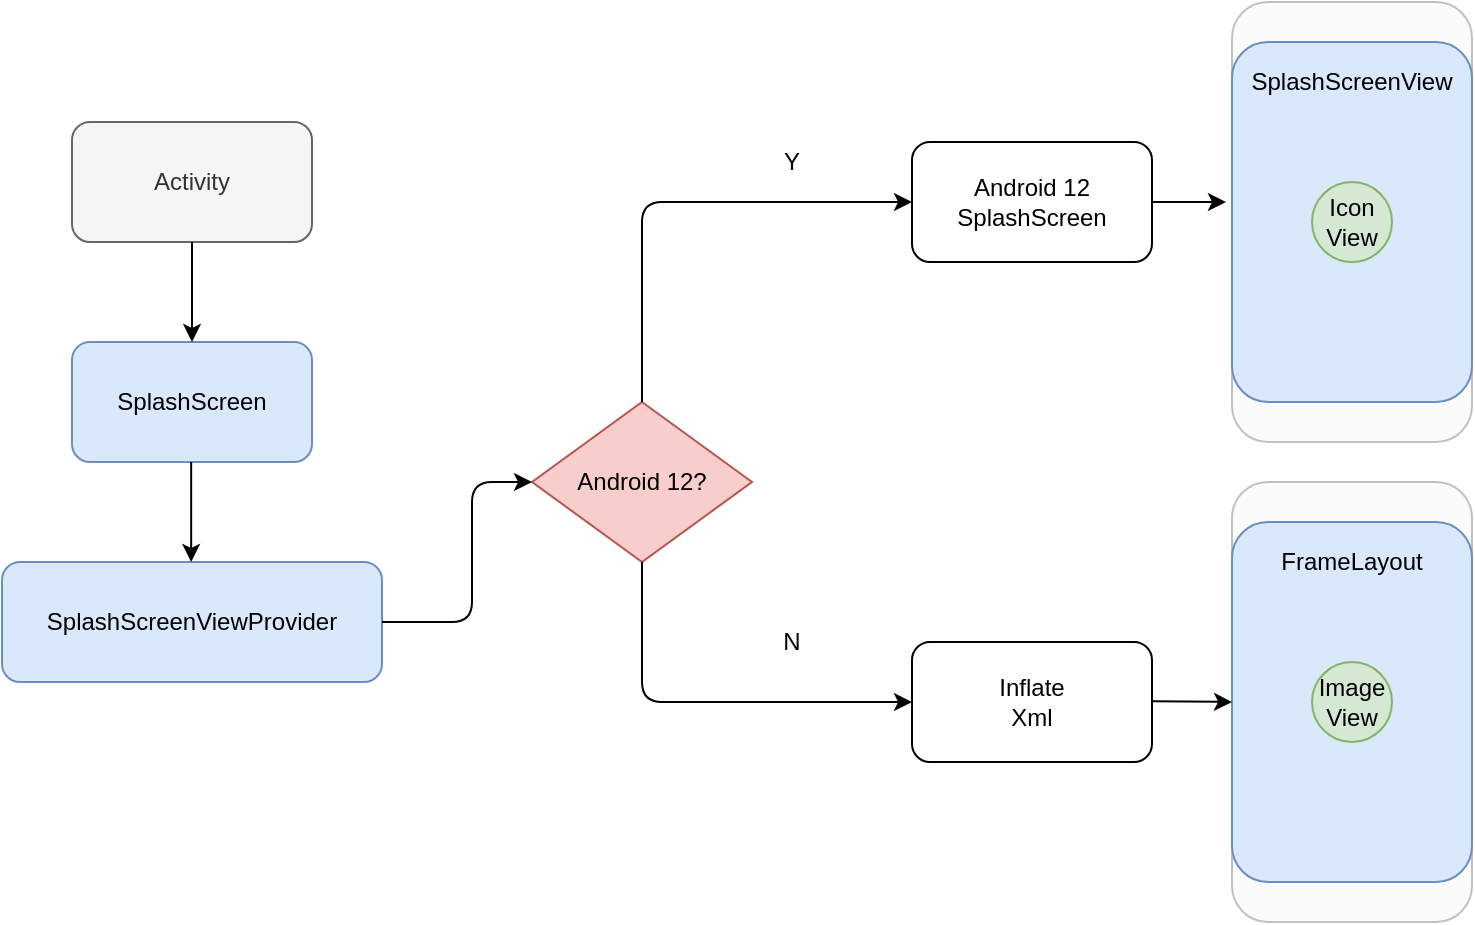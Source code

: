 <mxfile version="14.9.5" type="github">
  <diagram id="K2uWgQAANvSPepUFnTaO" name="Page-1">
    <mxGraphModel dx="1328" dy="746" grid="1" gridSize="10" guides="1" tooltips="1" connect="1" arrows="1" fold="1" page="1" pageScale="1" pageWidth="827" pageHeight="1169" math="0" shadow="0">
      <root>
        <mxCell id="0" />
        <mxCell id="1" parent="0" />
        <mxCell id="-bsPXgWKG-upNJcEdC1X-1" value="" style="rounded=1;whiteSpace=wrap;html=1;fillColor=#f5f5f5;strokeColor=#666666;fontColor=#333333;opacity=40;" vertex="1" parent="1">
          <mxGeometry x="805" y="365" width="120" height="220" as="geometry" />
        </mxCell>
        <mxCell id="-bsPXgWKG-upNJcEdC1X-2" value="" style="rounded=1;whiteSpace=wrap;html=1;fillColor=#dae8fc;strokeColor=#6c8ebf;" vertex="1" parent="1">
          <mxGeometry x="805" y="385" width="120" height="180" as="geometry" />
        </mxCell>
        <mxCell id="-bsPXgWKG-upNJcEdC1X-3" value="Activity" style="rounded=1;whiteSpace=wrap;html=1;fillColor=#f5f5f5;strokeColor=#666666;fontColor=#333333;" vertex="1" parent="1">
          <mxGeometry x="225" y="185" width="120" height="60" as="geometry" />
        </mxCell>
        <mxCell id="-bsPXgWKG-upNJcEdC1X-4" value="SplashScreen" style="rounded=1;whiteSpace=wrap;html=1;fillColor=#dae8fc;strokeColor=#6c8ebf;" vertex="1" parent="1">
          <mxGeometry x="225" y="295" width="120" height="60" as="geometry" />
        </mxCell>
        <mxCell id="-bsPXgWKG-upNJcEdC1X-5" value="" style="rounded=1;whiteSpace=wrap;html=1;fillColor=#f5f5f5;strokeColor=#666666;fontColor=#333333;opacity=40;" vertex="1" parent="1">
          <mxGeometry x="805" y="125" width="120" height="220" as="geometry" />
        </mxCell>
        <mxCell id="-bsPXgWKG-upNJcEdC1X-6" value="SplashScreenViewProvider" style="rounded=1;whiteSpace=wrap;html=1;fillColor=#dae8fc;strokeColor=#6c8ebf;" vertex="1" parent="1">
          <mxGeometry x="190" y="405" width="190" height="60" as="geometry" />
        </mxCell>
        <mxCell id="-bsPXgWKG-upNJcEdC1X-7" value="" style="rounded=1;whiteSpace=wrap;html=1;fillColor=#dae8fc;strokeColor=#6c8ebf;" vertex="1" parent="1">
          <mxGeometry x="805" y="145" width="120" height="180" as="geometry" />
        </mxCell>
        <mxCell id="-bsPXgWKG-upNJcEdC1X-8" value="SplashScreenView" style="text;html=1;strokeColor=none;fillColor=none;align=center;verticalAlign=middle;whiteSpace=wrap;rounded=0;" vertex="1" parent="1">
          <mxGeometry x="845" y="155" width="40" height="20" as="geometry" />
        </mxCell>
        <mxCell id="-bsPXgWKG-upNJcEdC1X-9" value="Icon&lt;br&gt;View" style="ellipse;whiteSpace=wrap;html=1;aspect=fixed;fillColor=#d5e8d4;strokeColor=#82b366;" vertex="1" parent="1">
          <mxGeometry x="845" y="215" width="40" height="40" as="geometry" />
        </mxCell>
        <mxCell id="-bsPXgWKG-upNJcEdC1X-10" value="FrameLayout" style="text;html=1;strokeColor=none;fillColor=none;align=center;verticalAlign=middle;whiteSpace=wrap;rounded=0;" vertex="1" parent="1">
          <mxGeometry x="845" y="395" width="40" height="20" as="geometry" />
        </mxCell>
        <mxCell id="-bsPXgWKG-upNJcEdC1X-11" value="Image&lt;br&gt;View" style="ellipse;whiteSpace=wrap;html=1;aspect=fixed;fillColor=#d5e8d4;strokeColor=#82b366;" vertex="1" parent="1">
          <mxGeometry x="845" y="455" width="40" height="40" as="geometry" />
        </mxCell>
        <mxCell id="-bsPXgWKG-upNJcEdC1X-12" value="Android 12&lt;br&gt;SplashScreen" style="rounded=1;whiteSpace=wrap;html=1;" vertex="1" parent="1">
          <mxGeometry x="645" y="195" width="120" height="60" as="geometry" />
        </mxCell>
        <mxCell id="-bsPXgWKG-upNJcEdC1X-13" value="Android 12?" style="rhombus;whiteSpace=wrap;html=1;fillColor=#f8cecc;strokeColor=#b85450;" vertex="1" parent="1">
          <mxGeometry x="455" y="325" width="110" height="80" as="geometry" />
        </mxCell>
        <mxCell id="-bsPXgWKG-upNJcEdC1X-14" value="" style="endArrow=classic;html=1;entryX=0;entryY=0.5;entryDx=0;entryDy=0;exitX=0.5;exitY=0;exitDx=0;exitDy=0;" edge="1" parent="1" source="-bsPXgWKG-upNJcEdC1X-13" target="-bsPXgWKG-upNJcEdC1X-12">
          <mxGeometry width="50" height="50" relative="1" as="geometry">
            <mxPoint x="455" y="245" as="sourcePoint" />
            <mxPoint x="505" y="195" as="targetPoint" />
            <Array as="points">
              <mxPoint x="510" y="225" />
            </Array>
          </mxGeometry>
        </mxCell>
        <mxCell id="-bsPXgWKG-upNJcEdC1X-15" value="" style="endArrow=classic;html=1;exitX=0.5;exitY=1;exitDx=0;exitDy=0;entryX=0;entryY=0.5;entryDx=0;entryDy=0;" edge="1" parent="1" source="-bsPXgWKG-upNJcEdC1X-13" target="-bsPXgWKG-upNJcEdC1X-21">
          <mxGeometry width="50" height="50" relative="1" as="geometry">
            <mxPoint x="505" y="455" as="sourcePoint" />
            <mxPoint x="805" y="405" as="targetPoint" />
            <Array as="points">
              <mxPoint x="510" y="475" />
              <mxPoint x="565" y="475" />
            </Array>
          </mxGeometry>
        </mxCell>
        <mxCell id="-bsPXgWKG-upNJcEdC1X-16" value="" style="endArrow=classic;html=1;" edge="1" parent="1" source="-bsPXgWKG-upNJcEdC1X-12">
          <mxGeometry width="50" height="50" relative="1" as="geometry">
            <mxPoint x="455" y="435" as="sourcePoint" />
            <mxPoint x="802.0" y="225" as="targetPoint" />
            <Array as="points">
              <mxPoint x="775" y="225" />
            </Array>
          </mxGeometry>
        </mxCell>
        <mxCell id="-bsPXgWKG-upNJcEdC1X-17" value="" style="endArrow=classic;html=1;exitX=0.5;exitY=1;exitDx=0;exitDy=0;" edge="1" parent="1" source="-bsPXgWKG-upNJcEdC1X-3" target="-bsPXgWKG-upNJcEdC1X-4">
          <mxGeometry width="50" height="50" relative="1" as="geometry">
            <mxPoint x="545" y="415" as="sourcePoint" />
            <mxPoint x="595" y="365" as="targetPoint" />
          </mxGeometry>
        </mxCell>
        <mxCell id="-bsPXgWKG-upNJcEdC1X-18" value="" style="endArrow=classic;html=1;exitX=0.5;exitY=1;exitDx=0;exitDy=0;" edge="1" parent="1">
          <mxGeometry width="50" height="50" relative="1" as="geometry">
            <mxPoint x="284.58" y="355" as="sourcePoint" />
            <mxPoint x="284.58" y="405" as="targetPoint" />
          </mxGeometry>
        </mxCell>
        <mxCell id="-bsPXgWKG-upNJcEdC1X-19" value="" style="endArrow=classic;html=1;exitX=1;exitY=0.5;exitDx=0;exitDy=0;entryX=0;entryY=0.5;entryDx=0;entryDy=0;" edge="1" parent="1" source="-bsPXgWKG-upNJcEdC1X-6" target="-bsPXgWKG-upNJcEdC1X-13">
          <mxGeometry width="50" height="50" relative="1" as="geometry">
            <mxPoint x="395" y="435" as="sourcePoint" />
            <mxPoint x="445" y="385" as="targetPoint" />
            <Array as="points">
              <mxPoint x="425" y="435" />
              <mxPoint x="425" y="365" />
            </Array>
          </mxGeometry>
        </mxCell>
        <mxCell id="-bsPXgWKG-upNJcEdC1X-20" value="Y" style="text;html=1;strokeColor=none;fillColor=none;align=center;verticalAlign=middle;whiteSpace=wrap;rounded=0;" vertex="1" parent="1">
          <mxGeometry x="565" y="195" width="40" height="20" as="geometry" />
        </mxCell>
        <mxCell id="-bsPXgWKG-upNJcEdC1X-21" value="Inflate &lt;br&gt;Xml" style="rounded=1;whiteSpace=wrap;html=1;" vertex="1" parent="1">
          <mxGeometry x="645" y="445" width="120" height="60" as="geometry" />
        </mxCell>
        <mxCell id="-bsPXgWKG-upNJcEdC1X-22" value="" style="endArrow=classic;html=1;entryX=0;entryY=0.5;entryDx=0;entryDy=0;" edge="1" parent="1" target="-bsPXgWKG-upNJcEdC1X-2">
          <mxGeometry width="50" height="50" relative="1" as="geometry">
            <mxPoint x="765.0" y="474.58" as="sourcePoint" />
            <mxPoint x="792.0" y="474.58" as="targetPoint" />
            <Array as="points">
              <mxPoint x="765" y="474.58" />
            </Array>
          </mxGeometry>
        </mxCell>
        <mxCell id="-bsPXgWKG-upNJcEdC1X-23" value="N" style="text;html=1;strokeColor=none;fillColor=none;align=center;verticalAlign=middle;whiteSpace=wrap;rounded=0;" vertex="1" parent="1">
          <mxGeometry x="565" y="435" width="40" height="20" as="geometry" />
        </mxCell>
      </root>
    </mxGraphModel>
  </diagram>
</mxfile>
